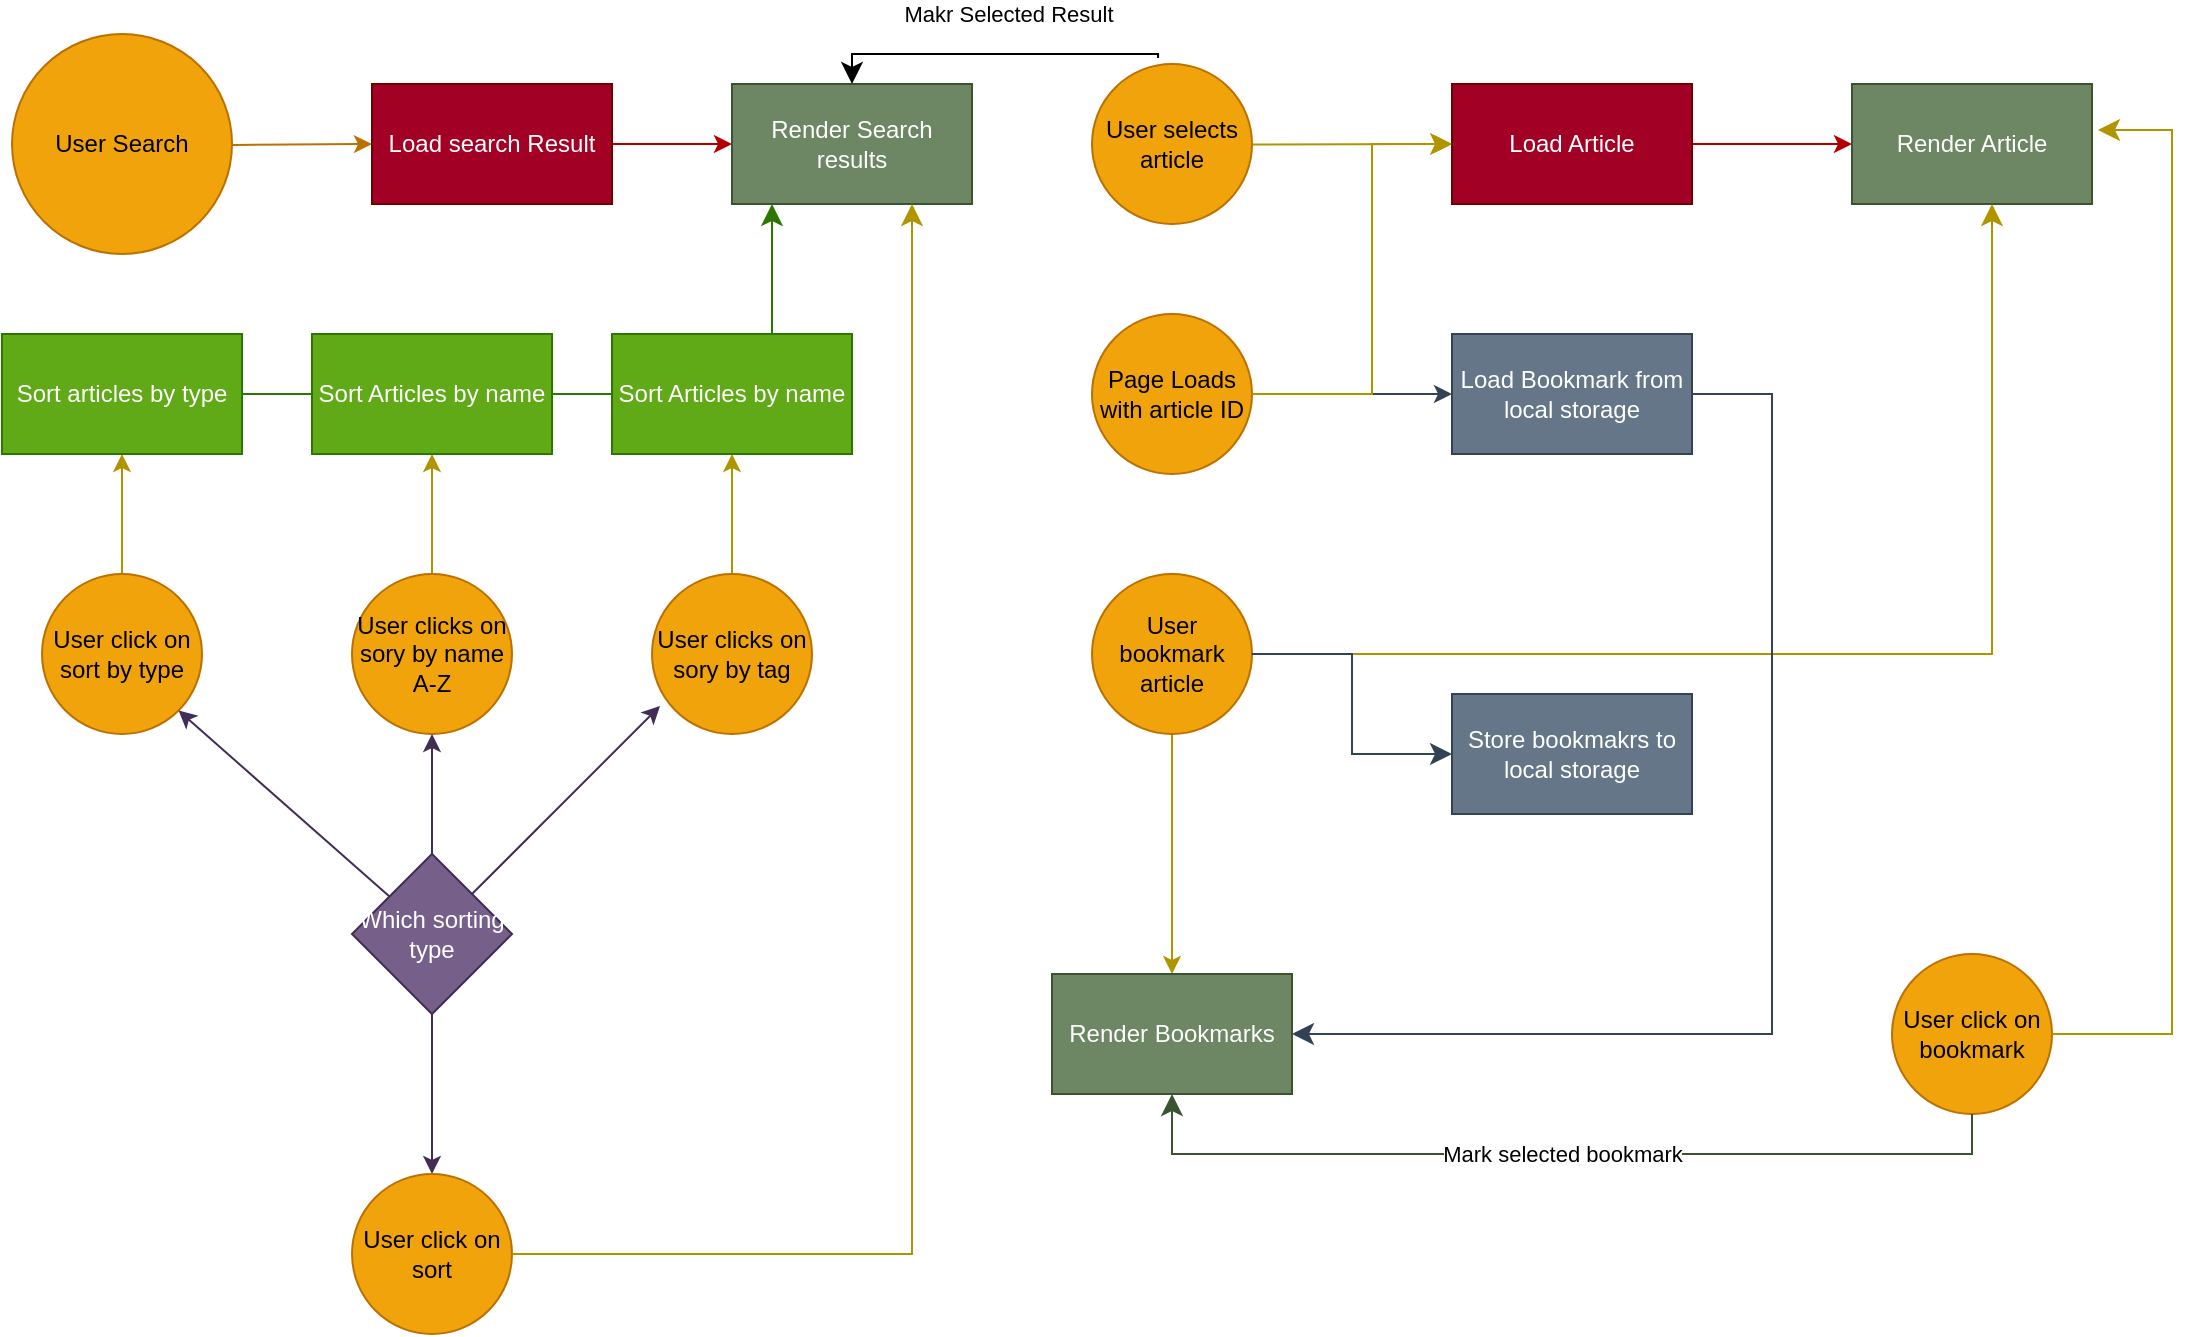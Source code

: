 <mxfile>
    <diagram id="0PjhrA5WFalBWkvMshbS" name="Page-1">
        <mxGraphModel dx="1257" dy="787" grid="1" gridSize="10" guides="1" tooltips="1" connect="1" arrows="1" fold="1" page="1" pageScale="1" pageWidth="850" pageHeight="1100" math="0" shadow="0">
            <root>
                <mxCell id="0"/>
                <mxCell id="1" parent="0"/>
                <mxCell id="7" style="edgeStyle=none;html=1;fillColor=#f0a30a;strokeColor=#BD7000;" edge="1" parent="1" source="2" target="6">
                    <mxGeometry relative="1" as="geometry"/>
                </mxCell>
                <mxCell id="2" value="User Search" style="ellipse;whiteSpace=wrap;html=1;aspect=fixed;fillColor=#f0a30a;fontColor=#000000;strokeColor=#BD7000;" vertex="1" parent="1">
                    <mxGeometry x="30" y="60" width="110" height="110" as="geometry"/>
                </mxCell>
                <mxCell id="9" style="edgeStyle=none;html=1;fillColor=#e51400;strokeColor=#B20000;" edge="1" parent="1" source="6" target="8">
                    <mxGeometry relative="1" as="geometry"/>
                </mxCell>
                <mxCell id="6" value="Load search Result" style="rounded=0;whiteSpace=wrap;html=1;fillColor=#a20025;fontColor=#ffffff;strokeColor=#6F0000;" vertex="1" parent="1">
                    <mxGeometry x="210" y="85" width="120" height="60" as="geometry"/>
                </mxCell>
                <mxCell id="8" value="Render Search results" style="rounded=0;whiteSpace=wrap;html=1;fillColor=#6d8764;fontColor=#ffffff;strokeColor=#3A5431;" vertex="1" parent="1">
                    <mxGeometry x="390" y="85" width="120" height="60" as="geometry"/>
                </mxCell>
                <mxCell id="20" value="" style="edgeStyle=none;html=1;fillColor=#e3c800;strokeColor=#B09500;" edge="1" parent="1" source="15" target="19">
                    <mxGeometry relative="1" as="geometry"/>
                </mxCell>
                <mxCell id="15" value="User selects article" style="ellipse;whiteSpace=wrap;html=1;fillColor=#f0a30a;strokeColor=#BD7000;fontColor=#000000;rounded=0;" vertex="1" parent="1">
                    <mxGeometry x="570" y="75" width="80" height="80" as="geometry"/>
                </mxCell>
                <mxCell id="65" value="" style="edgeStyle=none;html=1;fillColor=#e51400;strokeColor=#B20000;" edge="1" parent="1" source="19" target="64">
                    <mxGeometry relative="1" as="geometry"/>
                </mxCell>
                <mxCell id="19" value="Load Article" style="whiteSpace=wrap;html=1;fillColor=#a20025;strokeColor=#6F0000;fontColor=#ffffff;rounded=0;" vertex="1" parent="1">
                    <mxGeometry x="750" y="85" width="120" height="60" as="geometry"/>
                </mxCell>
                <mxCell id="24" value="" style="edgeStyle=elbowEdgeStyle;elbow=horizontal;endArrow=classic;html=1;curved=0;rounded=0;endSize=8;startSize=8;fillColor=#60a917;strokeColor=#2D7600;startArrow=none;" edge="1" parent="1" source="43" target="8">
                    <mxGeometry width="50" height="50" relative="1" as="geometry">
                        <mxPoint x="145" y="250" as="sourcePoint"/>
                        <mxPoint x="195" y="200" as="targetPoint"/>
                        <Array as="points">
                            <mxPoint x="410" y="160"/>
                            <mxPoint x="380" y="150"/>
                            <mxPoint x="370" y="160"/>
                            <mxPoint x="310" y="140"/>
                            <mxPoint x="240" y="240"/>
                            <mxPoint x="360" y="210"/>
                            <mxPoint x="380" y="190"/>
                        </Array>
                    </mxGeometry>
                </mxCell>
                <mxCell id="38" value="" style="edgeStyle=none;html=1;fillColor=#e3c800;strokeColor=#B09500;" edge="1" parent="1" source="31" target="37">
                    <mxGeometry relative="1" as="geometry"/>
                </mxCell>
                <mxCell id="31" value="User click on sort by type" style="ellipse;whiteSpace=wrap;html=1;fillColor=#f0a30a;strokeColor=#BD7000;fontColor=#000000;rounded=0;" vertex="1" parent="1">
                    <mxGeometry x="45" y="330" width="80" height="80" as="geometry"/>
                </mxCell>
                <mxCell id="37" value="Sort articles by type" style="whiteSpace=wrap;html=1;fillColor=#60a917;strokeColor=#2D7600;fontColor=#ffffff;rounded=0;" vertex="1" parent="1">
                    <mxGeometry x="25" y="210" width="120" height="60" as="geometry"/>
                </mxCell>
                <mxCell id="44" value="" style="edgeStyle=none;html=1;fillColor=#e3c800;strokeColor=#B09500;" edge="1" parent="1" source="41" target="43">
                    <mxGeometry relative="1" as="geometry"/>
                </mxCell>
                <mxCell id="41" value="User clicks on sory by name&lt;br&gt;A-Z" style="ellipse;whiteSpace=wrap;html=1;fillColor=#f0a30a;strokeColor=#BD7000;fontColor=#000000;rounded=0;" vertex="1" parent="1">
                    <mxGeometry x="200" y="330" width="80" height="80" as="geometry"/>
                </mxCell>
                <mxCell id="45" value="" style="edgeStyle=elbowEdgeStyle;elbow=horizontal;endArrow=none;html=1;curved=0;rounded=0;endSize=8;startSize=8;fillColor=#60a917;strokeColor=#2D7600;" edge="1" parent="1" source="37" target="43">
                    <mxGeometry width="50" height="50" relative="1" as="geometry">
                        <mxPoint x="145" y="240" as="sourcePoint"/>
                        <mxPoint x="390" y="115" as="targetPoint"/>
                        <Array as="points"/>
                    </mxGeometry>
                </mxCell>
                <mxCell id="43" value="Sort Articles by name" style="whiteSpace=wrap;html=1;fillColor=#60a917;strokeColor=#2D7600;fontColor=#ffffff;rounded=0;" vertex="1" parent="1">
                    <mxGeometry x="180" y="210" width="120" height="60" as="geometry"/>
                </mxCell>
                <mxCell id="49" value="" style="edgeStyle=none;html=1;fillColor=#e3c800;strokeColor=#B09500;" edge="1" parent="1" source="47" target="48">
                    <mxGeometry relative="1" as="geometry"/>
                </mxCell>
                <mxCell id="47" value="User clicks on sory by tag" style="ellipse;whiteSpace=wrap;html=1;fillColor=#f0a30a;strokeColor=#BD7000;fontColor=#000000;rounded=0;" vertex="1" parent="1">
                    <mxGeometry x="350" y="330" width="80" height="80" as="geometry"/>
                </mxCell>
                <mxCell id="48" value="Sort Articles by name" style="whiteSpace=wrap;html=1;fillColor=#60a917;strokeColor=#2D7600;fontColor=#ffffff;rounded=0;" vertex="1" parent="1">
                    <mxGeometry x="330" y="210" width="120" height="60" as="geometry"/>
                </mxCell>
                <mxCell id="53" value="" style="edgeStyle=none;html=1;fillColor=#76608a;strokeColor=#432D57;" edge="1" parent="1" source="51" target="41">
                    <mxGeometry relative="1" as="geometry"/>
                </mxCell>
                <mxCell id="54" style="edgeStyle=none;html=1;entryX=0.05;entryY=0.825;entryDx=0;entryDy=0;entryPerimeter=0;fillColor=#76608a;strokeColor=#432D57;" edge="1" parent="1" source="51" target="47">
                    <mxGeometry relative="1" as="geometry"/>
                </mxCell>
                <mxCell id="55" style="edgeStyle=none;html=1;entryX=1;entryY=1;entryDx=0;entryDy=0;fillColor=#76608a;strokeColor=#432D57;" edge="1" parent="1" source="51" target="31">
                    <mxGeometry relative="1" as="geometry"/>
                </mxCell>
                <mxCell id="58" value="" style="edgeStyle=none;html=1;fillColor=#76608a;strokeColor=#432D57;" edge="1" parent="1" source="51" target="57">
                    <mxGeometry relative="1" as="geometry"/>
                </mxCell>
                <mxCell id="51" value="Which sorting type" style="rhombus;whiteSpace=wrap;html=1;fillColor=#76608a;fontColor=#ffffff;strokeColor=#432D57;" vertex="1" parent="1">
                    <mxGeometry x="200" y="470" width="80" height="80" as="geometry"/>
                </mxCell>
                <mxCell id="57" value="User click on sort" style="ellipse;whiteSpace=wrap;html=1;fillColor=#f0a30a;strokeColor=#BD7000;fontColor=#000000;" vertex="1" parent="1">
                    <mxGeometry x="200" y="630" width="80" height="80" as="geometry"/>
                </mxCell>
                <mxCell id="59" value="" style="edgeStyle=elbowEdgeStyle;elbow=horizontal;endArrow=classic;html=1;curved=0;rounded=0;endSize=8;startSize=8;exitX=1;exitY=0.5;exitDx=0;exitDy=0;fillColor=#e3c800;strokeColor=#B09500;" edge="1" parent="1" source="57" target="8">
                    <mxGeometry width="50" height="50" relative="1" as="geometry">
                        <mxPoint x="400" y="670" as="sourcePoint"/>
                        <mxPoint x="450" y="620" as="targetPoint"/>
                        <Array as="points">
                            <mxPoint x="480" y="320"/>
                        </Array>
                    </mxGeometry>
                </mxCell>
                <mxCell id="66" style="edgeStyle=none;html=1;fillColor=#647687;strokeColor=#314354;" edge="1" parent="1" source="61" target="67">
                    <mxGeometry relative="1" as="geometry">
                        <mxPoint x="810" y="240" as="targetPoint"/>
                    </mxGeometry>
                </mxCell>
                <mxCell id="61" value="Page Loads with article ID" style="ellipse;whiteSpace=wrap;html=1;fillColor=#f0a30a;strokeColor=#BD7000;fontColor=#000000;rounded=0;" vertex="1" parent="1">
                    <mxGeometry x="570" y="200" width="80" height="80" as="geometry"/>
                </mxCell>
                <mxCell id="62" value="" style="edgeStyle=elbowEdgeStyle;elbow=horizontal;endArrow=classic;html=1;curved=0;rounded=0;endSize=8;startSize=8;exitX=1;exitY=0.5;exitDx=0;exitDy=0;fillColor=#e3c800;strokeColor=#B09500;" edge="1" parent="1" source="61" target="19">
                    <mxGeometry width="50" height="50" relative="1" as="geometry">
                        <mxPoint x="700" y="250" as="sourcePoint"/>
                        <mxPoint x="740" y="140" as="targetPoint"/>
                        <Array as="points">
                            <mxPoint x="710" y="240"/>
                        </Array>
                    </mxGeometry>
                </mxCell>
                <mxCell id="63" value="Makr Selected Result" style="edgeStyle=elbowEdgeStyle;elbow=horizontal;endArrow=classic;html=1;curved=0;rounded=0;endSize=8;startSize=8;exitX=0.413;exitY=-0.037;exitDx=0;exitDy=0;exitPerimeter=0;" edge="1" parent="1" source="15" target="8">
                    <mxGeometry x="-0.095" y="-20" width="50" height="50" relative="1" as="geometry">
                        <mxPoint x="510" y="200" as="sourcePoint"/>
                        <mxPoint x="560" y="150" as="targetPoint"/>
                        <Array as="points">
                            <mxPoint x="600" y="70"/>
                            <mxPoint x="610" y="-80"/>
                        </Array>
                        <mxPoint as="offset"/>
                    </mxGeometry>
                </mxCell>
                <mxCell id="64" value="Render Article" style="whiteSpace=wrap;html=1;fillColor=#6d8764;strokeColor=#3A5431;fontColor=#ffffff;rounded=0;" vertex="1" parent="1">
                    <mxGeometry x="950" y="85" width="120" height="60" as="geometry"/>
                </mxCell>
                <mxCell id="67" value="Load Bookmark from local storage" style="rounded=0;whiteSpace=wrap;html=1;fillColor=#647687;fontColor=#ffffff;strokeColor=#314354;" vertex="1" parent="1">
                    <mxGeometry x="750" y="210" width="120" height="60" as="geometry"/>
                </mxCell>
                <mxCell id="73" value="" style="edgeStyle=none;html=1;fillColor=#e3c800;strokeColor=#B09500;" edge="1" parent="1" source="68" target="72">
                    <mxGeometry relative="1" as="geometry"/>
                </mxCell>
                <mxCell id="68" value="User bookmark article" style="ellipse;whiteSpace=wrap;html=1;fillColor=#f0a30a;strokeColor=#BD7000;fontColor=#000000;rounded=0;" vertex="1" parent="1">
                    <mxGeometry x="570" y="330" width="80" height="80" as="geometry"/>
                </mxCell>
                <mxCell id="69" value="" style="edgeStyle=elbowEdgeStyle;elbow=horizontal;endArrow=classic;html=1;curved=0;rounded=0;endSize=8;startSize=8;fillColor=#e3c800;strokeColor=#B09500;" edge="1" parent="1" source="68" target="64">
                    <mxGeometry width="50" height="50" relative="1" as="geometry">
                        <mxPoint x="650" y="370" as="sourcePoint"/>
                        <mxPoint x="1050" y="370" as="targetPoint"/>
                        <Array as="points">
                            <mxPoint x="1020" y="300"/>
                        </Array>
                    </mxGeometry>
                </mxCell>
                <mxCell id="70" value="Store bookmakrs to local storage" style="whiteSpace=wrap;html=1;fillColor=#647687;strokeColor=#314354;fontColor=#ffffff;rounded=0;" vertex="1" parent="1">
                    <mxGeometry x="750" y="390" width="120" height="60" as="geometry"/>
                </mxCell>
                <mxCell id="72" value="Render Bookmarks&lt;br&gt;" style="whiteSpace=wrap;html=1;fillColor=#6d8764;strokeColor=#3A5431;fontColor=#ffffff;rounded=0;" vertex="1" parent="1">
                    <mxGeometry x="550" y="530" width="120" height="60" as="geometry"/>
                </mxCell>
                <mxCell id="75" value="User click on bookmark" style="ellipse;whiteSpace=wrap;html=1;fillColor=#f0a30a;strokeColor=#BD7000;fontColor=#000000;rounded=0;" vertex="1" parent="1">
                    <mxGeometry x="970" y="520" width="80" height="80" as="geometry"/>
                </mxCell>
                <mxCell id="77" value="" style="edgeStyle=elbowEdgeStyle;elbow=horizontal;endArrow=classic;html=1;curved=0;rounded=0;endSize=8;startSize=8;fillColor=#647687;strokeColor=#314354;" edge="1" parent="1" source="68" target="70">
                    <mxGeometry width="50" height="50" relative="1" as="geometry">
                        <mxPoint x="480" y="370" as="sourcePoint"/>
                        <mxPoint x="530" y="320" as="targetPoint"/>
                    </mxGeometry>
                </mxCell>
                <mxCell id="78" value="" style="edgeStyle=elbowEdgeStyle;elbow=horizontal;endArrow=classic;html=1;curved=0;rounded=0;endSize=8;startSize=8;entryX=1.025;entryY=0.383;entryDx=0;entryDy=0;entryPerimeter=0;fillColor=#e3c800;strokeColor=#B09500;" edge="1" parent="1" source="75" target="64">
                    <mxGeometry width="50" height="50" relative="1" as="geometry">
                        <mxPoint x="1040" y="510" as="sourcePoint"/>
                        <mxPoint x="1120" y="110" as="targetPoint"/>
                        <Array as="points">
                            <mxPoint x="1110" y="320"/>
                        </Array>
                    </mxGeometry>
                </mxCell>
                <mxCell id="79" value="" style="edgeStyle=elbowEdgeStyle;elbow=horizontal;endArrow=classic;html=1;curved=0;rounded=0;endSize=8;startSize=8;fillColor=#647687;strokeColor=#314354;" edge="1" parent="1" source="67" target="72">
                    <mxGeometry width="50" height="50" relative="1" as="geometry">
                        <mxPoint x="480" y="370" as="sourcePoint"/>
                        <mxPoint x="530" y="320" as="targetPoint"/>
                        <Array as="points">
                            <mxPoint x="910" y="460"/>
                        </Array>
                    </mxGeometry>
                </mxCell>
                <mxCell id="82" value="Mark selected bookmark" style="edgeStyle=elbowEdgeStyle;elbow=horizontal;endArrow=classic;html=1;curved=0;rounded=0;endSize=8;startSize=8;entryX=0.5;entryY=1;entryDx=0;entryDy=0;fillColor=#6d8764;strokeColor=#3A5431;exitX=0.5;exitY=1;exitDx=0;exitDy=0;" edge="1" parent="1" source="75" target="72">
                    <mxGeometry width="50" height="50" relative="1" as="geometry">
                        <mxPoint x="1016" y="650" as="sourcePoint"/>
                        <mxPoint x="530" y="320" as="targetPoint"/>
                        <Array as="points">
                            <mxPoint x="840" y="620"/>
                        </Array>
                    </mxGeometry>
                </mxCell>
            </root>
        </mxGraphModel>
    </diagram>
</mxfile>